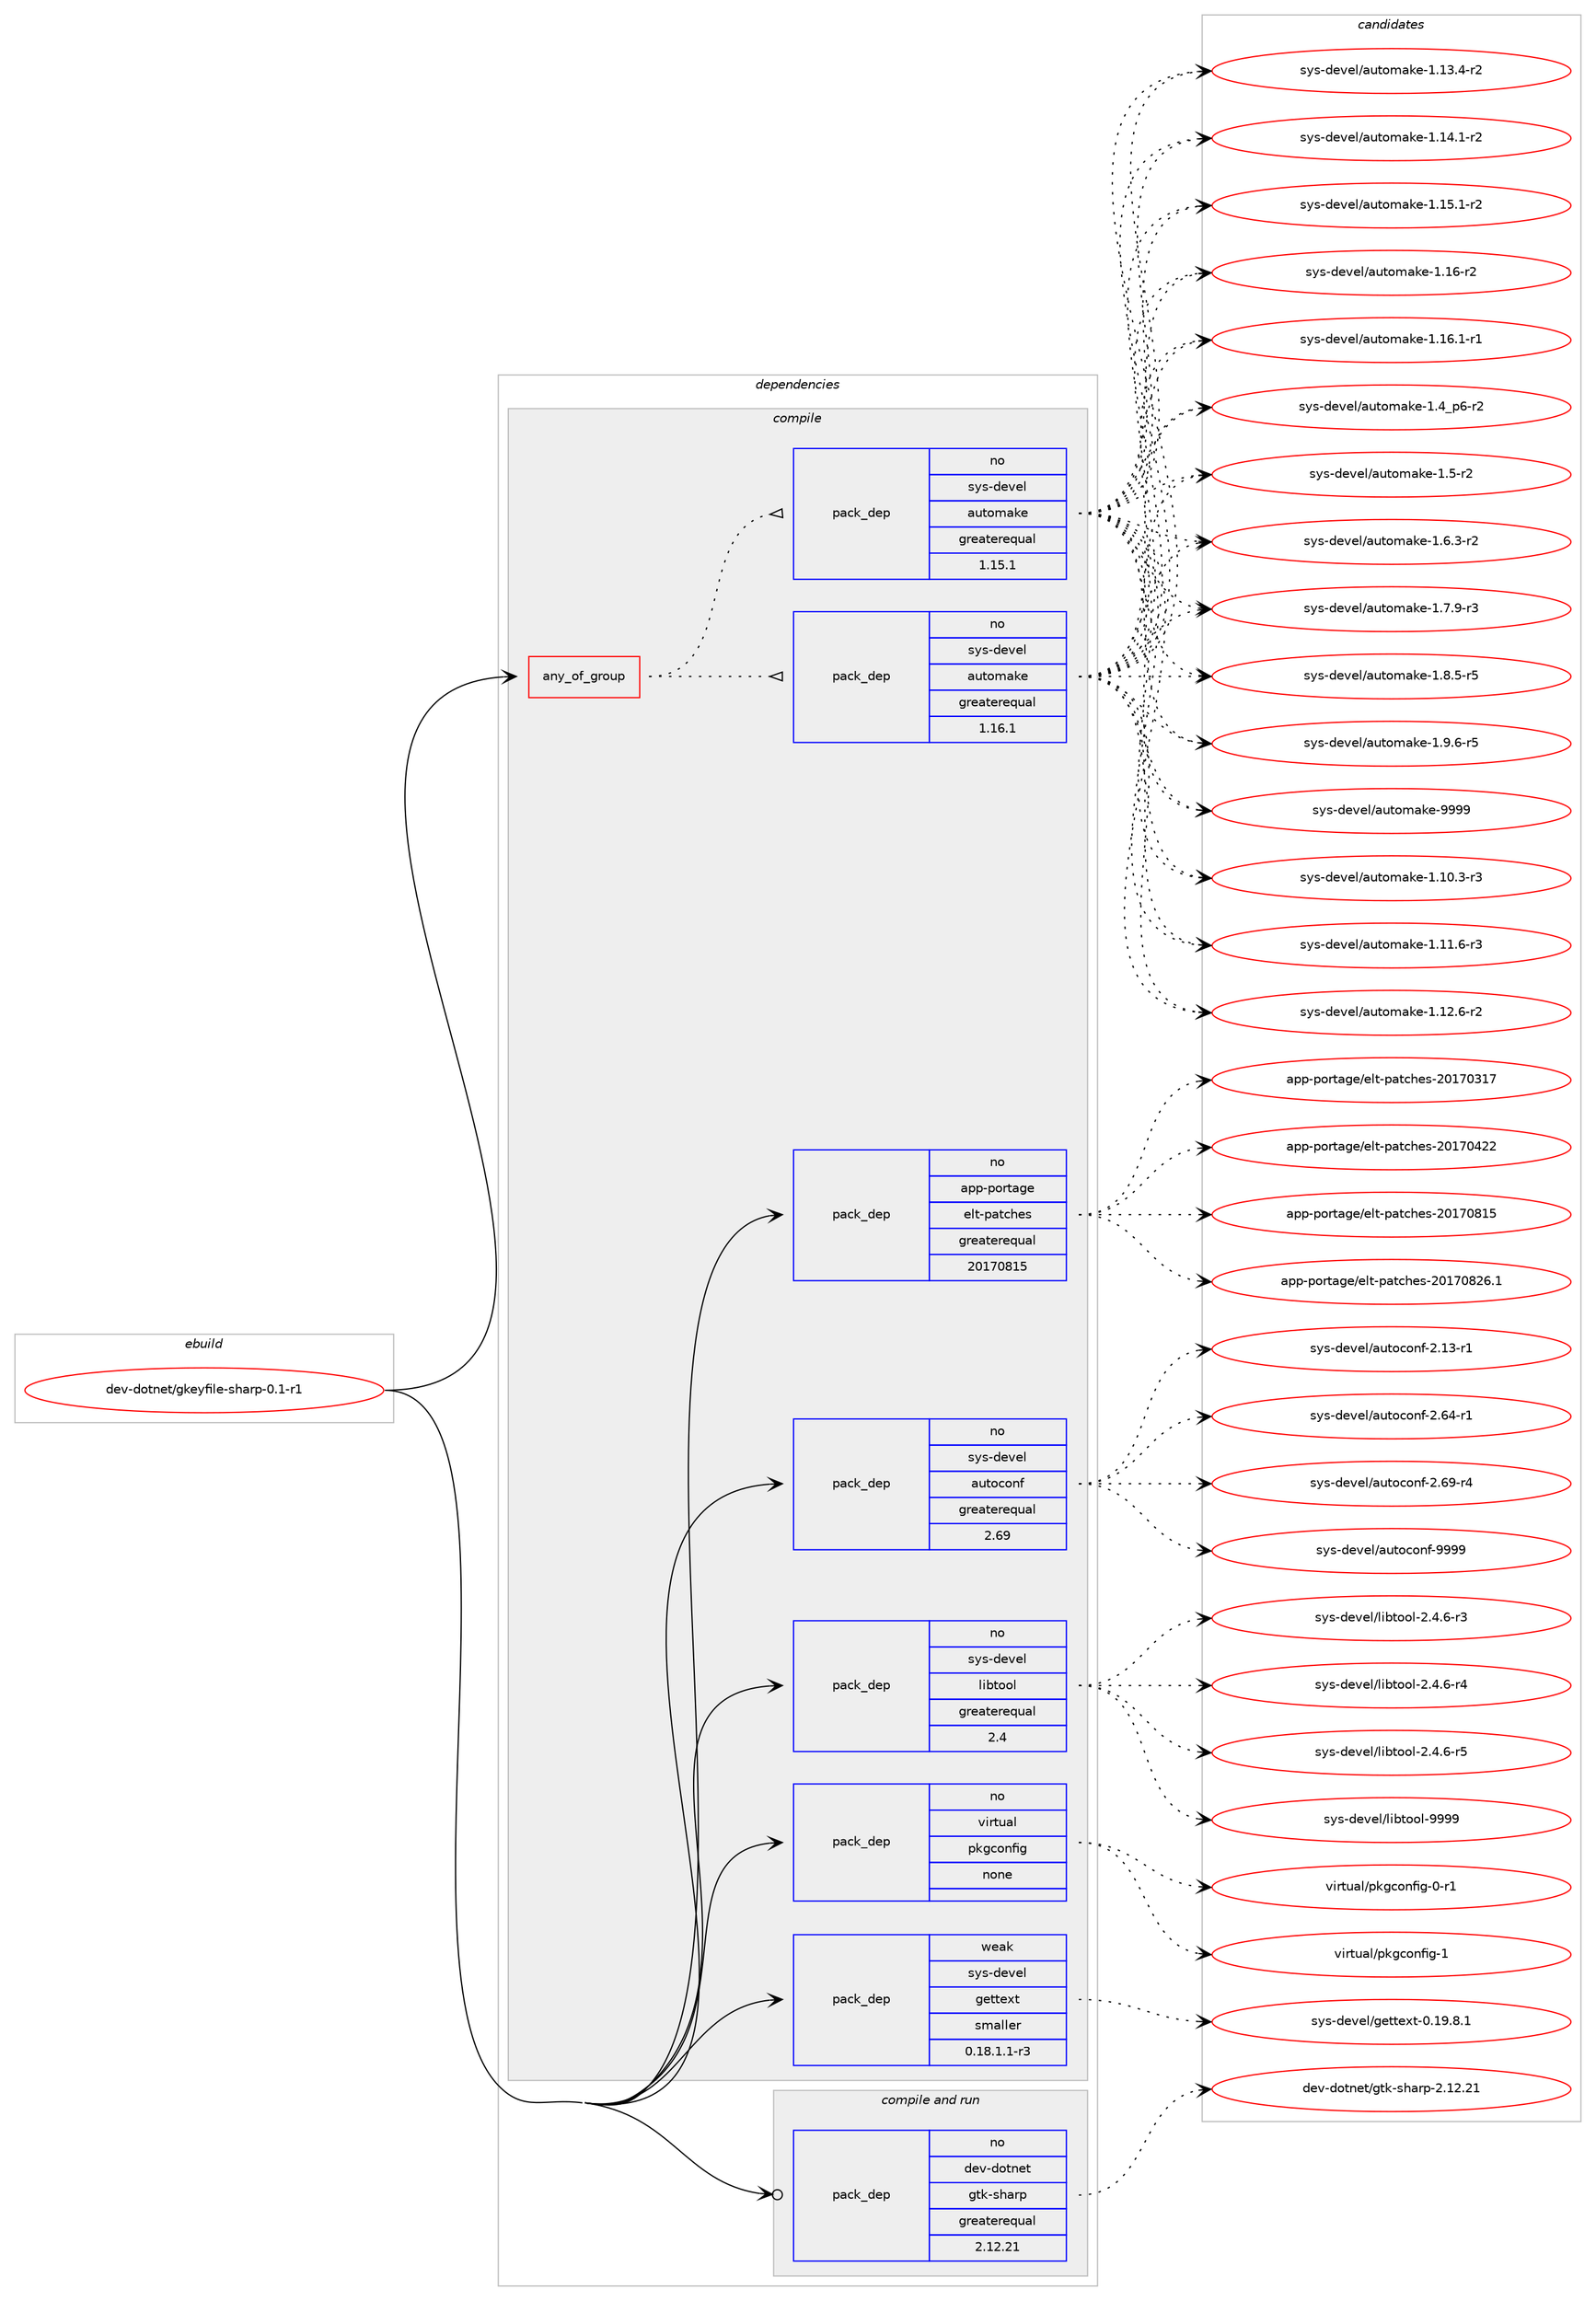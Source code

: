 digraph prolog {

# *************
# Graph options
# *************

newrank=true;
concentrate=true;
compound=true;
graph [rankdir=LR,fontname=Helvetica,fontsize=10,ranksep=1.5];#, ranksep=2.5, nodesep=0.2];
edge  [arrowhead=vee];
node  [fontname=Helvetica,fontsize=10];

# **********
# The ebuild
# **********

subgraph cluster_leftcol {
color=gray;
rank=same;
label=<<i>ebuild</i>>;
id [label="dev-dotnet/gkeyfile-sharp-0.1-r1", color=red, width=4, href="../dev-dotnet/gkeyfile-sharp-0.1-r1.svg"];
}

# ****************
# The dependencies
# ****************

subgraph cluster_midcol {
color=gray;
label=<<i>dependencies</i>>;
subgraph cluster_compile {
fillcolor="#eeeeee";
style=filled;
label=<<i>compile</i>>;
subgraph any20446 {
dependency1323184 [label=<<TABLE BORDER="0" CELLBORDER="1" CELLSPACING="0" CELLPADDING="4"><TR><TD CELLPADDING="10">any_of_group</TD></TR></TABLE>>, shape=none, color=red];subgraph pack944060 {
dependency1323185 [label=<<TABLE BORDER="0" CELLBORDER="1" CELLSPACING="0" CELLPADDING="4" WIDTH="220"><TR><TD ROWSPAN="6" CELLPADDING="30">pack_dep</TD></TR><TR><TD WIDTH="110">no</TD></TR><TR><TD>sys-devel</TD></TR><TR><TD>automake</TD></TR><TR><TD>greaterequal</TD></TR><TR><TD>1.16.1</TD></TR></TABLE>>, shape=none, color=blue];
}
dependency1323184:e -> dependency1323185:w [weight=20,style="dotted",arrowhead="oinv"];
subgraph pack944061 {
dependency1323186 [label=<<TABLE BORDER="0" CELLBORDER="1" CELLSPACING="0" CELLPADDING="4" WIDTH="220"><TR><TD ROWSPAN="6" CELLPADDING="30">pack_dep</TD></TR><TR><TD WIDTH="110">no</TD></TR><TR><TD>sys-devel</TD></TR><TR><TD>automake</TD></TR><TR><TD>greaterequal</TD></TR><TR><TD>1.15.1</TD></TR></TABLE>>, shape=none, color=blue];
}
dependency1323184:e -> dependency1323186:w [weight=20,style="dotted",arrowhead="oinv"];
}
id:e -> dependency1323184:w [weight=20,style="solid",arrowhead="vee"];
subgraph pack944062 {
dependency1323187 [label=<<TABLE BORDER="0" CELLBORDER="1" CELLSPACING="0" CELLPADDING="4" WIDTH="220"><TR><TD ROWSPAN="6" CELLPADDING="30">pack_dep</TD></TR><TR><TD WIDTH="110">no</TD></TR><TR><TD>app-portage</TD></TR><TR><TD>elt-patches</TD></TR><TR><TD>greaterequal</TD></TR><TR><TD>20170815</TD></TR></TABLE>>, shape=none, color=blue];
}
id:e -> dependency1323187:w [weight=20,style="solid",arrowhead="vee"];
subgraph pack944063 {
dependency1323188 [label=<<TABLE BORDER="0" CELLBORDER="1" CELLSPACING="0" CELLPADDING="4" WIDTH="220"><TR><TD ROWSPAN="6" CELLPADDING="30">pack_dep</TD></TR><TR><TD WIDTH="110">no</TD></TR><TR><TD>sys-devel</TD></TR><TR><TD>autoconf</TD></TR><TR><TD>greaterequal</TD></TR><TR><TD>2.69</TD></TR></TABLE>>, shape=none, color=blue];
}
id:e -> dependency1323188:w [weight=20,style="solid",arrowhead="vee"];
subgraph pack944064 {
dependency1323189 [label=<<TABLE BORDER="0" CELLBORDER="1" CELLSPACING="0" CELLPADDING="4" WIDTH="220"><TR><TD ROWSPAN="6" CELLPADDING="30">pack_dep</TD></TR><TR><TD WIDTH="110">no</TD></TR><TR><TD>sys-devel</TD></TR><TR><TD>libtool</TD></TR><TR><TD>greaterequal</TD></TR><TR><TD>2.4</TD></TR></TABLE>>, shape=none, color=blue];
}
id:e -> dependency1323189:w [weight=20,style="solid",arrowhead="vee"];
subgraph pack944065 {
dependency1323190 [label=<<TABLE BORDER="0" CELLBORDER="1" CELLSPACING="0" CELLPADDING="4" WIDTH="220"><TR><TD ROWSPAN="6" CELLPADDING="30">pack_dep</TD></TR><TR><TD WIDTH="110">no</TD></TR><TR><TD>virtual</TD></TR><TR><TD>pkgconfig</TD></TR><TR><TD>none</TD></TR><TR><TD></TD></TR></TABLE>>, shape=none, color=blue];
}
id:e -> dependency1323190:w [weight=20,style="solid",arrowhead="vee"];
subgraph pack944066 {
dependency1323191 [label=<<TABLE BORDER="0" CELLBORDER="1" CELLSPACING="0" CELLPADDING="4" WIDTH="220"><TR><TD ROWSPAN="6" CELLPADDING="30">pack_dep</TD></TR><TR><TD WIDTH="110">weak</TD></TR><TR><TD>sys-devel</TD></TR><TR><TD>gettext</TD></TR><TR><TD>smaller</TD></TR><TR><TD>0.18.1.1-r3</TD></TR></TABLE>>, shape=none, color=blue];
}
id:e -> dependency1323191:w [weight=20,style="solid",arrowhead="vee"];
}
subgraph cluster_compileandrun {
fillcolor="#eeeeee";
style=filled;
label=<<i>compile and run</i>>;
subgraph pack944067 {
dependency1323192 [label=<<TABLE BORDER="0" CELLBORDER="1" CELLSPACING="0" CELLPADDING="4" WIDTH="220"><TR><TD ROWSPAN="6" CELLPADDING="30">pack_dep</TD></TR><TR><TD WIDTH="110">no</TD></TR><TR><TD>dev-dotnet</TD></TR><TR><TD>gtk-sharp</TD></TR><TR><TD>greaterequal</TD></TR><TR><TD>2.12.21</TD></TR></TABLE>>, shape=none, color=blue];
}
id:e -> dependency1323192:w [weight=20,style="solid",arrowhead="odotvee"];
}
subgraph cluster_run {
fillcolor="#eeeeee";
style=filled;
label=<<i>run</i>>;
}
}

# **************
# The candidates
# **************

subgraph cluster_choices {
rank=same;
color=gray;
label=<<i>candidates</i>>;

subgraph choice944060 {
color=black;
nodesep=1;
choice11512111545100101118101108479711711611110997107101454946494846514511451 [label="sys-devel/automake-1.10.3-r3", color=red, width=4,href="../sys-devel/automake-1.10.3-r3.svg"];
choice11512111545100101118101108479711711611110997107101454946494946544511451 [label="sys-devel/automake-1.11.6-r3", color=red, width=4,href="../sys-devel/automake-1.11.6-r3.svg"];
choice11512111545100101118101108479711711611110997107101454946495046544511450 [label="sys-devel/automake-1.12.6-r2", color=red, width=4,href="../sys-devel/automake-1.12.6-r2.svg"];
choice11512111545100101118101108479711711611110997107101454946495146524511450 [label="sys-devel/automake-1.13.4-r2", color=red, width=4,href="../sys-devel/automake-1.13.4-r2.svg"];
choice11512111545100101118101108479711711611110997107101454946495246494511450 [label="sys-devel/automake-1.14.1-r2", color=red, width=4,href="../sys-devel/automake-1.14.1-r2.svg"];
choice11512111545100101118101108479711711611110997107101454946495346494511450 [label="sys-devel/automake-1.15.1-r2", color=red, width=4,href="../sys-devel/automake-1.15.1-r2.svg"];
choice1151211154510010111810110847971171161111099710710145494649544511450 [label="sys-devel/automake-1.16-r2", color=red, width=4,href="../sys-devel/automake-1.16-r2.svg"];
choice11512111545100101118101108479711711611110997107101454946495446494511449 [label="sys-devel/automake-1.16.1-r1", color=red, width=4,href="../sys-devel/automake-1.16.1-r1.svg"];
choice115121115451001011181011084797117116111109971071014549465295112544511450 [label="sys-devel/automake-1.4_p6-r2", color=red, width=4,href="../sys-devel/automake-1.4_p6-r2.svg"];
choice11512111545100101118101108479711711611110997107101454946534511450 [label="sys-devel/automake-1.5-r2", color=red, width=4,href="../sys-devel/automake-1.5-r2.svg"];
choice115121115451001011181011084797117116111109971071014549465446514511450 [label="sys-devel/automake-1.6.3-r2", color=red, width=4,href="../sys-devel/automake-1.6.3-r2.svg"];
choice115121115451001011181011084797117116111109971071014549465546574511451 [label="sys-devel/automake-1.7.9-r3", color=red, width=4,href="../sys-devel/automake-1.7.9-r3.svg"];
choice115121115451001011181011084797117116111109971071014549465646534511453 [label="sys-devel/automake-1.8.5-r5", color=red, width=4,href="../sys-devel/automake-1.8.5-r5.svg"];
choice115121115451001011181011084797117116111109971071014549465746544511453 [label="sys-devel/automake-1.9.6-r5", color=red, width=4,href="../sys-devel/automake-1.9.6-r5.svg"];
choice115121115451001011181011084797117116111109971071014557575757 [label="sys-devel/automake-9999", color=red, width=4,href="../sys-devel/automake-9999.svg"];
dependency1323185:e -> choice11512111545100101118101108479711711611110997107101454946494846514511451:w [style=dotted,weight="100"];
dependency1323185:e -> choice11512111545100101118101108479711711611110997107101454946494946544511451:w [style=dotted,weight="100"];
dependency1323185:e -> choice11512111545100101118101108479711711611110997107101454946495046544511450:w [style=dotted,weight="100"];
dependency1323185:e -> choice11512111545100101118101108479711711611110997107101454946495146524511450:w [style=dotted,weight="100"];
dependency1323185:e -> choice11512111545100101118101108479711711611110997107101454946495246494511450:w [style=dotted,weight="100"];
dependency1323185:e -> choice11512111545100101118101108479711711611110997107101454946495346494511450:w [style=dotted,weight="100"];
dependency1323185:e -> choice1151211154510010111810110847971171161111099710710145494649544511450:w [style=dotted,weight="100"];
dependency1323185:e -> choice11512111545100101118101108479711711611110997107101454946495446494511449:w [style=dotted,weight="100"];
dependency1323185:e -> choice115121115451001011181011084797117116111109971071014549465295112544511450:w [style=dotted,weight="100"];
dependency1323185:e -> choice11512111545100101118101108479711711611110997107101454946534511450:w [style=dotted,weight="100"];
dependency1323185:e -> choice115121115451001011181011084797117116111109971071014549465446514511450:w [style=dotted,weight="100"];
dependency1323185:e -> choice115121115451001011181011084797117116111109971071014549465546574511451:w [style=dotted,weight="100"];
dependency1323185:e -> choice115121115451001011181011084797117116111109971071014549465646534511453:w [style=dotted,weight="100"];
dependency1323185:e -> choice115121115451001011181011084797117116111109971071014549465746544511453:w [style=dotted,weight="100"];
dependency1323185:e -> choice115121115451001011181011084797117116111109971071014557575757:w [style=dotted,weight="100"];
}
subgraph choice944061 {
color=black;
nodesep=1;
choice11512111545100101118101108479711711611110997107101454946494846514511451 [label="sys-devel/automake-1.10.3-r3", color=red, width=4,href="../sys-devel/automake-1.10.3-r3.svg"];
choice11512111545100101118101108479711711611110997107101454946494946544511451 [label="sys-devel/automake-1.11.6-r3", color=red, width=4,href="../sys-devel/automake-1.11.6-r3.svg"];
choice11512111545100101118101108479711711611110997107101454946495046544511450 [label="sys-devel/automake-1.12.6-r2", color=red, width=4,href="../sys-devel/automake-1.12.6-r2.svg"];
choice11512111545100101118101108479711711611110997107101454946495146524511450 [label="sys-devel/automake-1.13.4-r2", color=red, width=4,href="../sys-devel/automake-1.13.4-r2.svg"];
choice11512111545100101118101108479711711611110997107101454946495246494511450 [label="sys-devel/automake-1.14.1-r2", color=red, width=4,href="../sys-devel/automake-1.14.1-r2.svg"];
choice11512111545100101118101108479711711611110997107101454946495346494511450 [label="sys-devel/automake-1.15.1-r2", color=red, width=4,href="../sys-devel/automake-1.15.1-r2.svg"];
choice1151211154510010111810110847971171161111099710710145494649544511450 [label="sys-devel/automake-1.16-r2", color=red, width=4,href="../sys-devel/automake-1.16-r2.svg"];
choice11512111545100101118101108479711711611110997107101454946495446494511449 [label="sys-devel/automake-1.16.1-r1", color=red, width=4,href="../sys-devel/automake-1.16.1-r1.svg"];
choice115121115451001011181011084797117116111109971071014549465295112544511450 [label="sys-devel/automake-1.4_p6-r2", color=red, width=4,href="../sys-devel/automake-1.4_p6-r2.svg"];
choice11512111545100101118101108479711711611110997107101454946534511450 [label="sys-devel/automake-1.5-r2", color=red, width=4,href="../sys-devel/automake-1.5-r2.svg"];
choice115121115451001011181011084797117116111109971071014549465446514511450 [label="sys-devel/automake-1.6.3-r2", color=red, width=4,href="../sys-devel/automake-1.6.3-r2.svg"];
choice115121115451001011181011084797117116111109971071014549465546574511451 [label="sys-devel/automake-1.7.9-r3", color=red, width=4,href="../sys-devel/automake-1.7.9-r3.svg"];
choice115121115451001011181011084797117116111109971071014549465646534511453 [label="sys-devel/automake-1.8.5-r5", color=red, width=4,href="../sys-devel/automake-1.8.5-r5.svg"];
choice115121115451001011181011084797117116111109971071014549465746544511453 [label="sys-devel/automake-1.9.6-r5", color=red, width=4,href="../sys-devel/automake-1.9.6-r5.svg"];
choice115121115451001011181011084797117116111109971071014557575757 [label="sys-devel/automake-9999", color=red, width=4,href="../sys-devel/automake-9999.svg"];
dependency1323186:e -> choice11512111545100101118101108479711711611110997107101454946494846514511451:w [style=dotted,weight="100"];
dependency1323186:e -> choice11512111545100101118101108479711711611110997107101454946494946544511451:w [style=dotted,weight="100"];
dependency1323186:e -> choice11512111545100101118101108479711711611110997107101454946495046544511450:w [style=dotted,weight="100"];
dependency1323186:e -> choice11512111545100101118101108479711711611110997107101454946495146524511450:w [style=dotted,weight="100"];
dependency1323186:e -> choice11512111545100101118101108479711711611110997107101454946495246494511450:w [style=dotted,weight="100"];
dependency1323186:e -> choice11512111545100101118101108479711711611110997107101454946495346494511450:w [style=dotted,weight="100"];
dependency1323186:e -> choice1151211154510010111810110847971171161111099710710145494649544511450:w [style=dotted,weight="100"];
dependency1323186:e -> choice11512111545100101118101108479711711611110997107101454946495446494511449:w [style=dotted,weight="100"];
dependency1323186:e -> choice115121115451001011181011084797117116111109971071014549465295112544511450:w [style=dotted,weight="100"];
dependency1323186:e -> choice11512111545100101118101108479711711611110997107101454946534511450:w [style=dotted,weight="100"];
dependency1323186:e -> choice115121115451001011181011084797117116111109971071014549465446514511450:w [style=dotted,weight="100"];
dependency1323186:e -> choice115121115451001011181011084797117116111109971071014549465546574511451:w [style=dotted,weight="100"];
dependency1323186:e -> choice115121115451001011181011084797117116111109971071014549465646534511453:w [style=dotted,weight="100"];
dependency1323186:e -> choice115121115451001011181011084797117116111109971071014549465746544511453:w [style=dotted,weight="100"];
dependency1323186:e -> choice115121115451001011181011084797117116111109971071014557575757:w [style=dotted,weight="100"];
}
subgraph choice944062 {
color=black;
nodesep=1;
choice97112112451121111141169710310147101108116451129711699104101115455048495548514955 [label="app-portage/elt-patches-20170317", color=red, width=4,href="../app-portage/elt-patches-20170317.svg"];
choice97112112451121111141169710310147101108116451129711699104101115455048495548525050 [label="app-portage/elt-patches-20170422", color=red, width=4,href="../app-portage/elt-patches-20170422.svg"];
choice97112112451121111141169710310147101108116451129711699104101115455048495548564953 [label="app-portage/elt-patches-20170815", color=red, width=4,href="../app-portage/elt-patches-20170815.svg"];
choice971121124511211111411697103101471011081164511297116991041011154550484955485650544649 [label="app-portage/elt-patches-20170826.1", color=red, width=4,href="../app-portage/elt-patches-20170826.1.svg"];
dependency1323187:e -> choice97112112451121111141169710310147101108116451129711699104101115455048495548514955:w [style=dotted,weight="100"];
dependency1323187:e -> choice97112112451121111141169710310147101108116451129711699104101115455048495548525050:w [style=dotted,weight="100"];
dependency1323187:e -> choice97112112451121111141169710310147101108116451129711699104101115455048495548564953:w [style=dotted,weight="100"];
dependency1323187:e -> choice971121124511211111411697103101471011081164511297116991041011154550484955485650544649:w [style=dotted,weight="100"];
}
subgraph choice944063 {
color=black;
nodesep=1;
choice1151211154510010111810110847971171161119911111010245504649514511449 [label="sys-devel/autoconf-2.13-r1", color=red, width=4,href="../sys-devel/autoconf-2.13-r1.svg"];
choice1151211154510010111810110847971171161119911111010245504654524511449 [label="sys-devel/autoconf-2.64-r1", color=red, width=4,href="../sys-devel/autoconf-2.64-r1.svg"];
choice1151211154510010111810110847971171161119911111010245504654574511452 [label="sys-devel/autoconf-2.69-r4", color=red, width=4,href="../sys-devel/autoconf-2.69-r4.svg"];
choice115121115451001011181011084797117116111991111101024557575757 [label="sys-devel/autoconf-9999", color=red, width=4,href="../sys-devel/autoconf-9999.svg"];
dependency1323188:e -> choice1151211154510010111810110847971171161119911111010245504649514511449:w [style=dotted,weight="100"];
dependency1323188:e -> choice1151211154510010111810110847971171161119911111010245504654524511449:w [style=dotted,weight="100"];
dependency1323188:e -> choice1151211154510010111810110847971171161119911111010245504654574511452:w [style=dotted,weight="100"];
dependency1323188:e -> choice115121115451001011181011084797117116111991111101024557575757:w [style=dotted,weight="100"];
}
subgraph choice944064 {
color=black;
nodesep=1;
choice1151211154510010111810110847108105981161111111084550465246544511451 [label="sys-devel/libtool-2.4.6-r3", color=red, width=4,href="../sys-devel/libtool-2.4.6-r3.svg"];
choice1151211154510010111810110847108105981161111111084550465246544511452 [label="sys-devel/libtool-2.4.6-r4", color=red, width=4,href="../sys-devel/libtool-2.4.6-r4.svg"];
choice1151211154510010111810110847108105981161111111084550465246544511453 [label="sys-devel/libtool-2.4.6-r5", color=red, width=4,href="../sys-devel/libtool-2.4.6-r5.svg"];
choice1151211154510010111810110847108105981161111111084557575757 [label="sys-devel/libtool-9999", color=red, width=4,href="../sys-devel/libtool-9999.svg"];
dependency1323189:e -> choice1151211154510010111810110847108105981161111111084550465246544511451:w [style=dotted,weight="100"];
dependency1323189:e -> choice1151211154510010111810110847108105981161111111084550465246544511452:w [style=dotted,weight="100"];
dependency1323189:e -> choice1151211154510010111810110847108105981161111111084550465246544511453:w [style=dotted,weight="100"];
dependency1323189:e -> choice1151211154510010111810110847108105981161111111084557575757:w [style=dotted,weight="100"];
}
subgraph choice944065 {
color=black;
nodesep=1;
choice11810511411611797108471121071039911111010210510345484511449 [label="virtual/pkgconfig-0-r1", color=red, width=4,href="../virtual/pkgconfig-0-r1.svg"];
choice1181051141161179710847112107103991111101021051034549 [label="virtual/pkgconfig-1", color=red, width=4,href="../virtual/pkgconfig-1.svg"];
dependency1323190:e -> choice11810511411611797108471121071039911111010210510345484511449:w [style=dotted,weight="100"];
dependency1323190:e -> choice1181051141161179710847112107103991111101021051034549:w [style=dotted,weight="100"];
}
subgraph choice944066 {
color=black;
nodesep=1;
choice1151211154510010111810110847103101116116101120116454846495746564649 [label="sys-devel/gettext-0.19.8.1", color=red, width=4,href="../sys-devel/gettext-0.19.8.1.svg"];
dependency1323191:e -> choice1151211154510010111810110847103101116116101120116454846495746564649:w [style=dotted,weight="100"];
}
subgraph choice944067 {
color=black;
nodesep=1;
choice100101118451001111161101011164710311610745115104971141124550464950465049 [label="dev-dotnet/gtk-sharp-2.12.21", color=red, width=4,href="../dev-dotnet/gtk-sharp-2.12.21.svg"];
dependency1323192:e -> choice100101118451001111161101011164710311610745115104971141124550464950465049:w [style=dotted,weight="100"];
}
}

}
